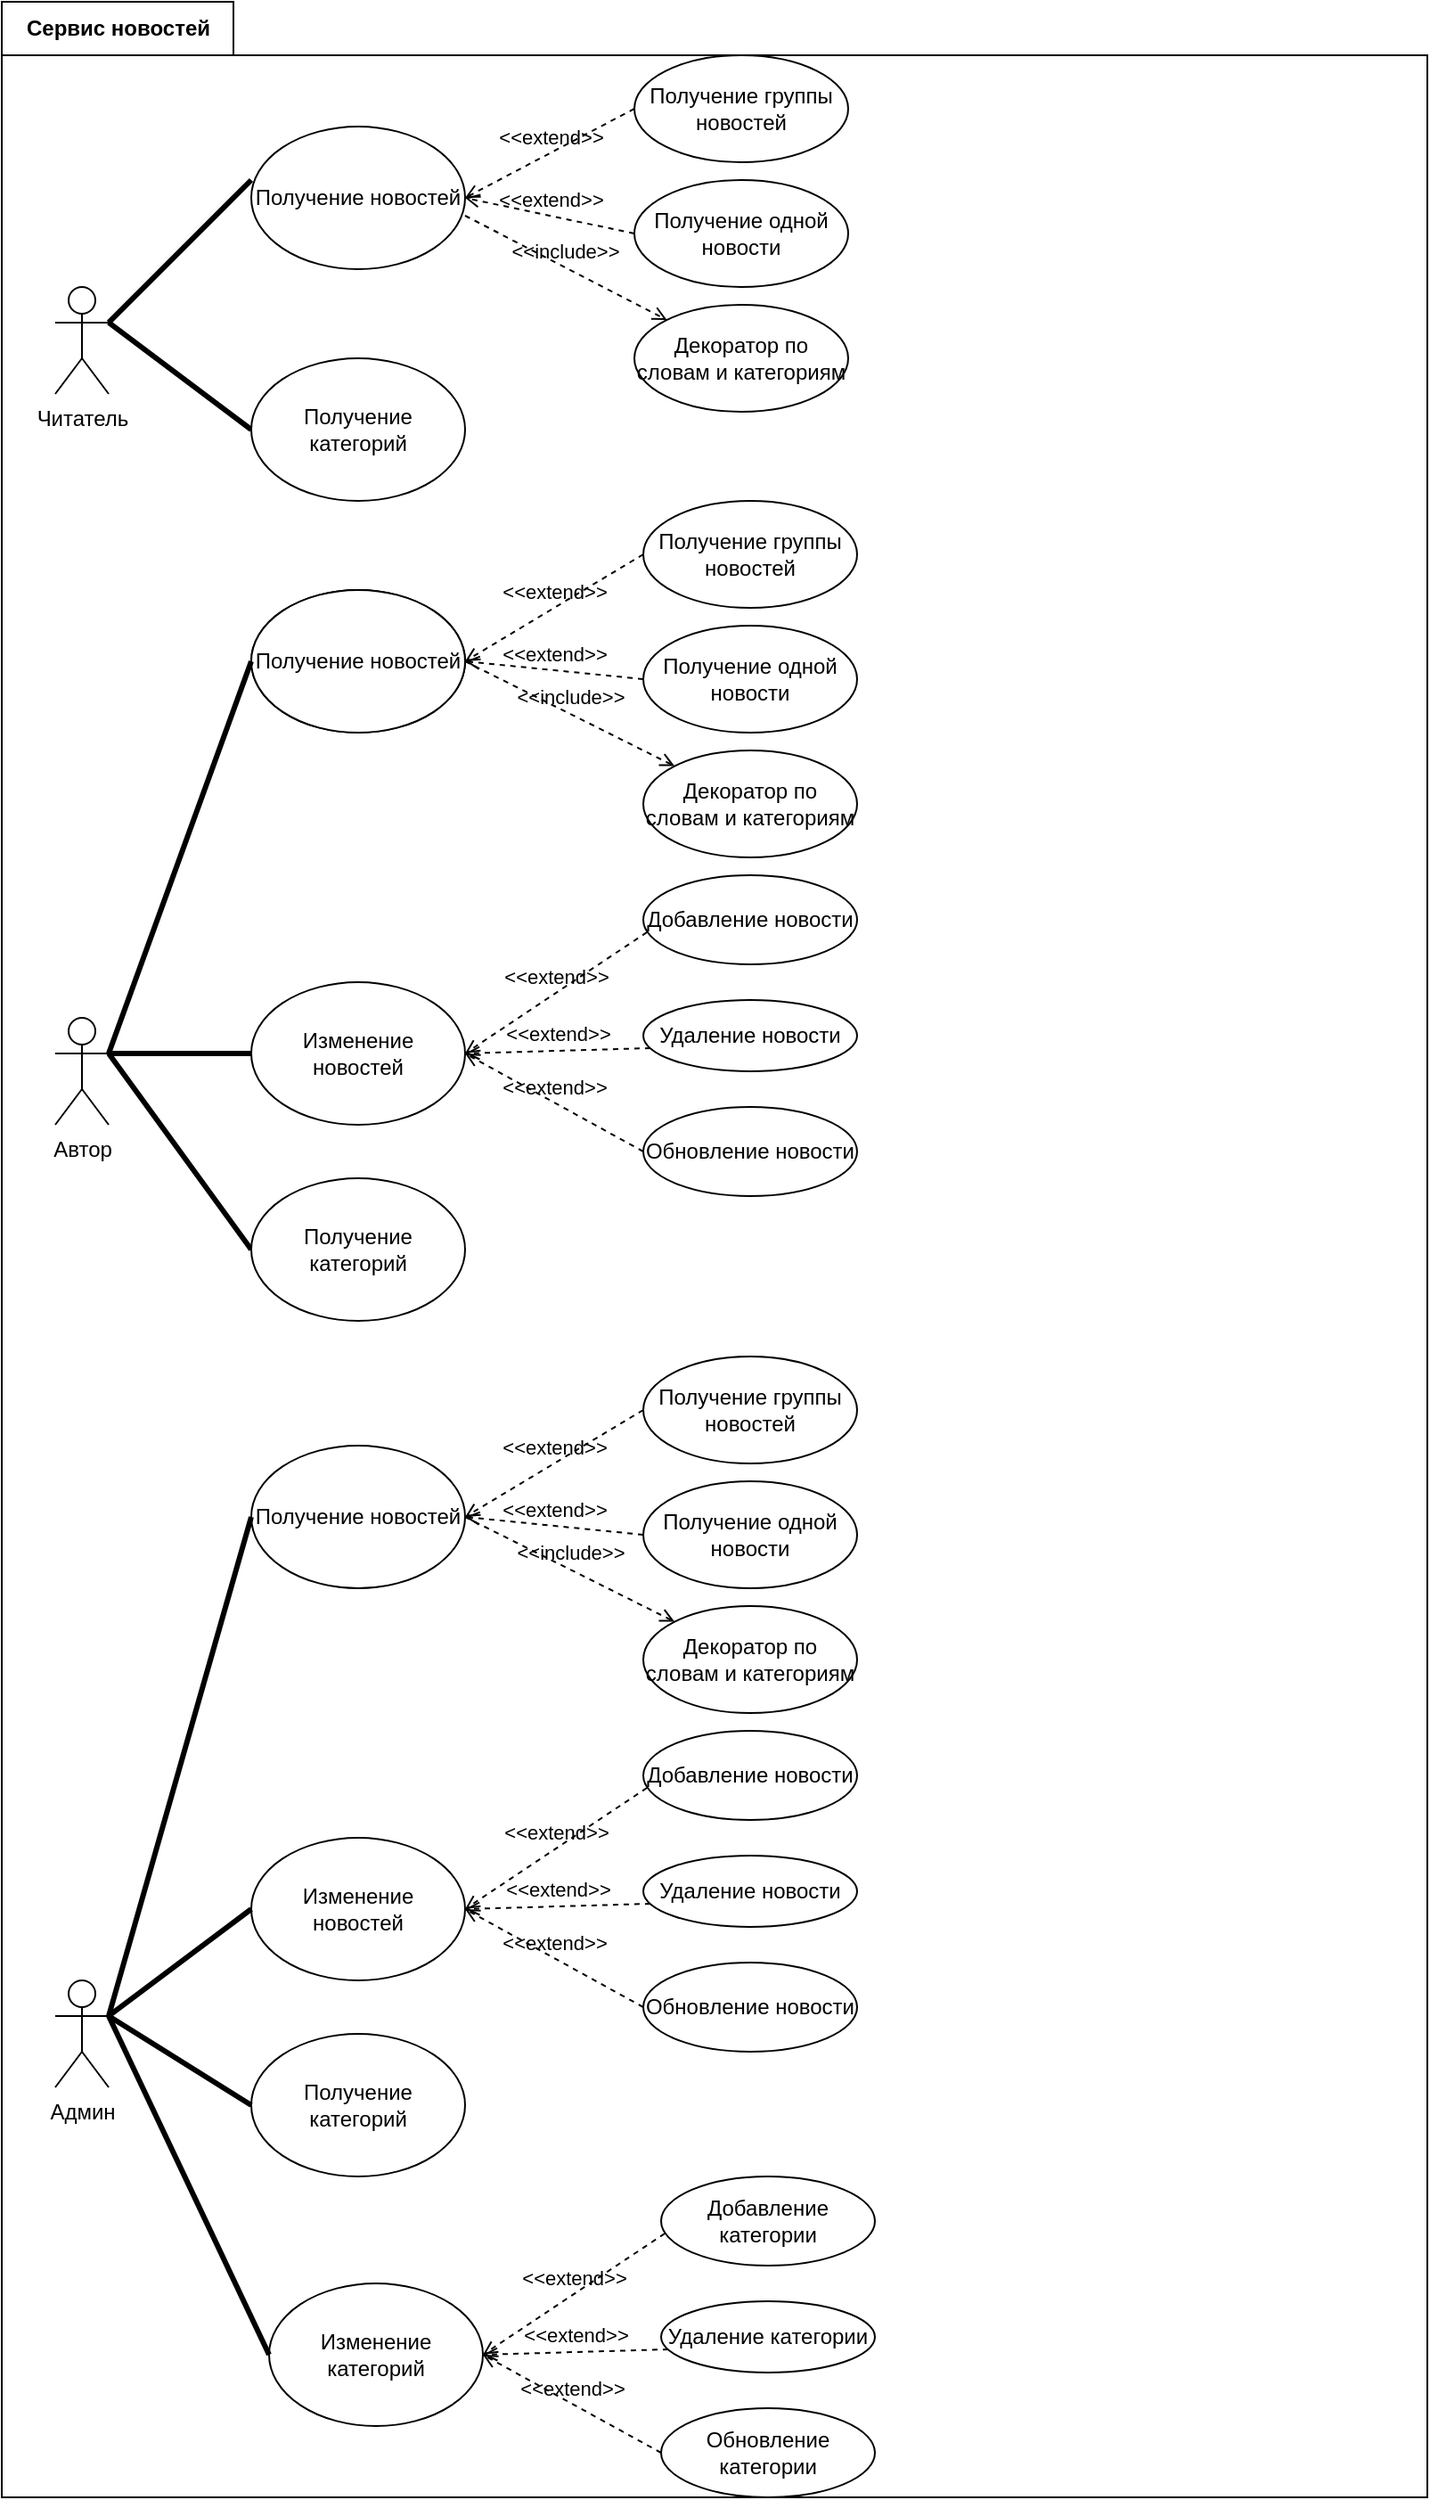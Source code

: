 <mxfile version="15.7.3" type="device"><diagram id="C1600LKznxcxF5cpN87o" name="Page-1"><mxGraphModel dx="1354" dy="749" grid="1" gridSize="10" guides="1" tooltips="1" connect="1" arrows="1" fold="1" page="1" pageScale="1" pageWidth="850" pageHeight="1100" math="0" shadow="0"><root><mxCell id="0"/><mxCell id="1" parent="0"/><mxCell id="-0X49-2LgiJUnQlgJ7j8-13" value="Сервис новостей" style="shape=folder;fontStyle=1;tabWidth=130;tabHeight=30;tabPosition=left;html=1;boundedLbl=1;labelInHeader=1;container=1;collapsible=0;recursiveResize=0;" parent="1" vertex="1"><mxGeometry x="40" y="10" width="800" height="1400" as="geometry"/></mxCell><mxCell id="-0X49-2LgiJUnQlgJ7j8-6" value="&lt;div&gt;Читатель&lt;/div&gt;" style="shape=umlActor;verticalLabelPosition=bottom;verticalAlign=top;html=1;" parent="-0X49-2LgiJUnQlgJ7j8-13" vertex="1"><mxGeometry x="30" y="160" width="30" height="60" as="geometry"/></mxCell><mxCell id="-0X49-2LgiJUnQlgJ7j8-8" value="Получение новостей" style="ellipse;whiteSpace=wrap;html=1;" parent="-0X49-2LgiJUnQlgJ7j8-13" vertex="1"><mxGeometry x="140" y="70" width="120" height="80" as="geometry"/></mxCell><mxCell id="-0X49-2LgiJUnQlgJ7j8-9" value="Получение группы новостей" style="ellipse;whiteSpace=wrap;html=1;" parent="-0X49-2LgiJUnQlgJ7j8-13" vertex="1"><mxGeometry x="355" y="30" width="120" height="60" as="geometry"/></mxCell><mxCell id="-0X49-2LgiJUnQlgJ7j8-16" value="" style="endArrow=none;startArrow=none;endFill=0;startFill=0;endSize=8;html=1;verticalAlign=bottom;labelBackgroundColor=none;strokeWidth=3;rounded=0;exitX=1;exitY=0.333;exitDx=0;exitDy=0;exitPerimeter=0;" parent="-0X49-2LgiJUnQlgJ7j8-13" source="-0X49-2LgiJUnQlgJ7j8-6" edge="1"><mxGeometry width="160" relative="1" as="geometry"><mxPoint x="70" y="99.5" as="sourcePoint"/><mxPoint x="140" y="100" as="targetPoint"/></mxGeometry></mxCell><mxCell id="-0X49-2LgiJUnQlgJ7j8-17" value="&amp;lt;&amp;lt;extend&amp;gt;&amp;gt;" style="html=1;verticalAlign=bottom;labelBackgroundColor=none;endArrow=open;endFill=0;dashed=1;rounded=0;exitX=0;exitY=0.5;exitDx=0;exitDy=0;entryX=1;entryY=0.5;entryDx=0;entryDy=0;" parent="-0X49-2LgiJUnQlgJ7j8-13" source="-0X49-2LgiJUnQlgJ7j8-9" target="-0X49-2LgiJUnQlgJ7j8-8" edge="1"><mxGeometry width="160" relative="1" as="geometry"><mxPoint x="270" y="290" as="sourcePoint"/><mxPoint x="430" y="290" as="targetPoint"/></mxGeometry></mxCell><mxCell id="-0X49-2LgiJUnQlgJ7j8-18" value="Получение одной новости" style="ellipse;whiteSpace=wrap;html=1;" parent="-0X49-2LgiJUnQlgJ7j8-13" vertex="1"><mxGeometry x="355" y="100" width="120" height="60" as="geometry"/></mxCell><mxCell id="-0X49-2LgiJUnQlgJ7j8-20" value="&amp;lt;&amp;lt;extend&amp;gt;&amp;gt;" style="html=1;verticalAlign=bottom;labelBackgroundColor=none;endArrow=open;endFill=0;dashed=1;rounded=0;exitX=0;exitY=0.5;exitDx=0;exitDy=0;entryX=1;entryY=0.5;entryDx=0;entryDy=0;" parent="-0X49-2LgiJUnQlgJ7j8-13" source="-0X49-2LgiJUnQlgJ7j8-18" target="-0X49-2LgiJUnQlgJ7j8-8" edge="1"><mxGeometry width="160" relative="1" as="geometry"><mxPoint x="270" y="290" as="sourcePoint"/><mxPoint x="430" y="290" as="targetPoint"/></mxGeometry></mxCell><mxCell id="-0X49-2LgiJUnQlgJ7j8-21" value="&amp;lt;&amp;lt;include&amp;gt;&amp;gt;" style="html=1;verticalAlign=bottom;labelBackgroundColor=none;endArrow=open;endFill=0;dashed=1;rounded=0;" parent="-0X49-2LgiJUnQlgJ7j8-13" target="-0X49-2LgiJUnQlgJ7j8-22" edge="1"><mxGeometry width="160" relative="1" as="geometry"><mxPoint x="260" y="120" as="sourcePoint"/><mxPoint x="260" y="230" as="targetPoint"/></mxGeometry></mxCell><mxCell id="-0X49-2LgiJUnQlgJ7j8-22" value="Декоратор по словам и категориям" style="ellipse;whiteSpace=wrap;html=1;" parent="-0X49-2LgiJUnQlgJ7j8-13" vertex="1"><mxGeometry x="355" y="170" width="120" height="60" as="geometry"/></mxCell><mxCell id="-0X49-2LgiJUnQlgJ7j8-26" value="" style="endArrow=none;startArrow=none;endFill=0;startFill=0;endSize=8;html=1;verticalAlign=bottom;labelBackgroundColor=none;strokeWidth=3;rounded=0;entryX=0;entryY=0.5;entryDx=0;entryDy=0;exitX=1;exitY=0.333;exitDx=0;exitDy=0;exitPerimeter=0;" parent="-0X49-2LgiJUnQlgJ7j8-13" source="-0X49-2LgiJUnQlgJ7j8-6" target="-0X49-2LgiJUnQlgJ7j8-27" edge="1"><mxGeometry width="160" relative="1" as="geometry"><mxPoint x="100" y="420" as="sourcePoint"/><mxPoint x="260" y="420" as="targetPoint"/></mxGeometry></mxCell><mxCell id="-0X49-2LgiJUnQlgJ7j8-27" value="Получение категорий" style="ellipse;whiteSpace=wrap;html=1;" parent="-0X49-2LgiJUnQlgJ7j8-13" vertex="1"><mxGeometry x="140" y="200" width="120" height="80" as="geometry"/></mxCell><mxCell id="-0X49-2LgiJUnQlgJ7j8-29" value="&lt;div&gt;Автор&lt;/div&gt;" style="shape=umlActor;verticalLabelPosition=bottom;verticalAlign=top;html=1;outlineConnect=0;" parent="-0X49-2LgiJUnQlgJ7j8-13" vertex="1"><mxGeometry x="30" y="570" width="30" height="60" as="geometry"/></mxCell><mxCell id="-0X49-2LgiJUnQlgJ7j8-30" value="" style="ellipse;whiteSpace=wrap;html=1;" parent="-0X49-2LgiJUnQlgJ7j8-13" vertex="1"><mxGeometry x="140" y="330" width="120" height="80" as="geometry"/></mxCell><mxCell id="-0X49-2LgiJUnQlgJ7j8-31" value="Получение новостей" style="ellipse;whiteSpace=wrap;html=1;" parent="-0X49-2LgiJUnQlgJ7j8-13" vertex="1"><mxGeometry x="140" y="330" width="120" height="80" as="geometry"/></mxCell><mxCell id="-0X49-2LgiJUnQlgJ7j8-32" value="Получение группы новостей" style="ellipse;whiteSpace=wrap;html=1;" parent="-0X49-2LgiJUnQlgJ7j8-13" vertex="1"><mxGeometry x="360" y="280" width="120" height="60" as="geometry"/></mxCell><mxCell id="-0X49-2LgiJUnQlgJ7j8-33" value="&amp;lt;&amp;lt;extend&amp;gt;&amp;gt;" style="html=1;verticalAlign=bottom;labelBackgroundColor=none;endArrow=open;endFill=0;dashed=1;rounded=0;exitX=0;exitY=0.5;exitDx=0;exitDy=0;entryX=1;entryY=0.5;entryDx=0;entryDy=0;" parent="-0X49-2LgiJUnQlgJ7j8-13" source="-0X49-2LgiJUnQlgJ7j8-32" target="-0X49-2LgiJUnQlgJ7j8-31" edge="1"><mxGeometry width="160" relative="1" as="geometry"><mxPoint x="248" y="560" as="sourcePoint"/><mxPoint x="278" y="390" as="targetPoint"/></mxGeometry></mxCell><mxCell id="-0X49-2LgiJUnQlgJ7j8-34" value="Получение одной новости" style="ellipse;whiteSpace=wrap;html=1;" parent="-0X49-2LgiJUnQlgJ7j8-13" vertex="1"><mxGeometry x="360" y="350" width="120" height="60" as="geometry"/></mxCell><mxCell id="-0X49-2LgiJUnQlgJ7j8-35" value="&amp;lt;&amp;lt;extend&amp;gt;&amp;gt;" style="html=1;verticalAlign=bottom;labelBackgroundColor=none;endArrow=open;endFill=0;dashed=1;rounded=0;exitX=0;exitY=0.5;exitDx=0;exitDy=0;" parent="-0X49-2LgiJUnQlgJ7j8-13" source="-0X49-2LgiJUnQlgJ7j8-34" edge="1"><mxGeometry width="160" relative="1" as="geometry"><mxPoint x="248" y="560" as="sourcePoint"/><mxPoint x="260" y="370" as="targetPoint"/></mxGeometry></mxCell><mxCell id="-0X49-2LgiJUnQlgJ7j8-36" value="&amp;lt;&amp;lt;include&amp;gt;&amp;gt;" style="html=1;verticalAlign=bottom;labelBackgroundColor=none;endArrow=open;endFill=0;dashed=1;rounded=0;" parent="-0X49-2LgiJUnQlgJ7j8-13" target="-0X49-2LgiJUnQlgJ7j8-37" edge="1"><mxGeometry width="160" relative="1" as="geometry"><mxPoint x="260" y="370" as="sourcePoint"/><mxPoint x="238" y="500" as="targetPoint"/></mxGeometry></mxCell><mxCell id="-0X49-2LgiJUnQlgJ7j8-37" value="Декоратор по словам и категориям" style="ellipse;whiteSpace=wrap;html=1;" parent="-0X49-2LgiJUnQlgJ7j8-13" vertex="1"><mxGeometry x="360" y="420" width="120" height="60" as="geometry"/></mxCell><mxCell id="-0X49-2LgiJUnQlgJ7j8-38" value="" style="endArrow=none;startArrow=none;endFill=0;startFill=0;endSize=8;html=1;verticalAlign=bottom;labelBackgroundColor=none;strokeWidth=3;rounded=0;entryX=0;entryY=0.5;entryDx=0;entryDy=0;exitX=1;exitY=0.333;exitDx=0;exitDy=0;exitPerimeter=0;" parent="-0X49-2LgiJUnQlgJ7j8-13" source="-0X49-2LgiJUnQlgJ7j8-29" target="-0X49-2LgiJUnQlgJ7j8-31" edge="1"><mxGeometry width="160" relative="1" as="geometry"><mxPoint x="60" y="410" as="sourcePoint"/><mxPoint x="220" y="410" as="targetPoint"/></mxGeometry></mxCell><mxCell id="-0X49-2LgiJUnQlgJ7j8-39" value="&lt;div&gt;Изменение&lt;br&gt;&lt;/div&gt;&lt;div&gt; новостей&lt;/div&gt;" style="ellipse;whiteSpace=wrap;html=1;" parent="-0X49-2LgiJUnQlgJ7j8-13" vertex="1"><mxGeometry x="140" y="550" width="120" height="80" as="geometry"/></mxCell><mxCell id="-0X49-2LgiJUnQlgJ7j8-42" value="Добавление новости" style="ellipse;whiteSpace=wrap;html=1;" parent="-0X49-2LgiJUnQlgJ7j8-13" vertex="1"><mxGeometry x="360" y="490" width="120" height="50" as="geometry"/></mxCell><mxCell id="-0X49-2LgiJUnQlgJ7j8-43" value="Удаление новости" style="ellipse;whiteSpace=wrap;html=1;" parent="-0X49-2LgiJUnQlgJ7j8-13" vertex="1"><mxGeometry x="360" y="560" width="120" height="40" as="geometry"/></mxCell><mxCell id="-0X49-2LgiJUnQlgJ7j8-44" value="&amp;lt;&amp;lt;extend&amp;gt;&amp;gt;" style="html=1;verticalAlign=bottom;labelBackgroundColor=none;endArrow=open;endFill=0;dashed=1;rounded=0;exitX=0.017;exitY=0.64;exitDx=0;exitDy=0;exitPerimeter=0;entryX=1;entryY=0.5;entryDx=0;entryDy=0;" parent="-0X49-2LgiJUnQlgJ7j8-13" source="-0X49-2LgiJUnQlgJ7j8-42" target="-0X49-2LgiJUnQlgJ7j8-39" edge="1"><mxGeometry width="160" relative="1" as="geometry"><mxPoint x="300" y="550" as="sourcePoint"/><mxPoint x="460" y="550" as="targetPoint"/></mxGeometry></mxCell><mxCell id="-0X49-2LgiJUnQlgJ7j8-45" value="&amp;lt;&amp;lt;extend&amp;gt;&amp;gt;" style="html=1;verticalAlign=bottom;labelBackgroundColor=none;endArrow=open;endFill=0;dashed=1;rounded=0;exitX=0.033;exitY=0.675;exitDx=0;exitDy=0;exitPerimeter=0;entryX=1;entryY=0.5;entryDx=0;entryDy=0;" parent="-0X49-2LgiJUnQlgJ7j8-13" source="-0X49-2LgiJUnQlgJ7j8-43" target="-0X49-2LgiJUnQlgJ7j8-39" edge="1"><mxGeometry width="160" relative="1" as="geometry"><mxPoint x="300" y="550" as="sourcePoint"/><mxPoint x="260" y="610" as="targetPoint"/></mxGeometry></mxCell><mxCell id="-0X49-2LgiJUnQlgJ7j8-41" value="" style="endArrow=none;startArrow=none;endFill=0;startFill=0;endSize=8;html=1;verticalAlign=bottom;labelBackgroundColor=none;strokeWidth=3;rounded=0;exitX=1;exitY=0.333;exitDx=0;exitDy=0;exitPerimeter=0;entryX=0;entryY=0.5;entryDx=0;entryDy=0;" parent="-0X49-2LgiJUnQlgJ7j8-13" source="-0X49-2LgiJUnQlgJ7j8-29" target="-0X49-2LgiJUnQlgJ7j8-39" edge="1"><mxGeometry width="160" relative="1" as="geometry"><mxPoint x="300" y="550" as="sourcePoint"/><mxPoint x="140" y="520" as="targetPoint"/></mxGeometry></mxCell><mxCell id="-0X49-2LgiJUnQlgJ7j8-46" value="Обновление новости" style="ellipse;whiteSpace=wrap;html=1;" parent="-0X49-2LgiJUnQlgJ7j8-13" vertex="1"><mxGeometry x="360" y="620" width="120" height="50" as="geometry"/></mxCell><mxCell id="-0X49-2LgiJUnQlgJ7j8-47" value="&amp;lt;&amp;lt;extend&amp;gt;&amp;gt;" style="html=1;verticalAlign=bottom;labelBackgroundColor=none;endArrow=open;endFill=0;dashed=1;rounded=0;exitX=0;exitY=0.5;exitDx=0;exitDy=0;entryX=1;entryY=0.5;entryDx=0;entryDy=0;" parent="-0X49-2LgiJUnQlgJ7j8-13" source="-0X49-2LgiJUnQlgJ7j8-46" target="-0X49-2LgiJUnQlgJ7j8-39" edge="1"><mxGeometry width="160" relative="1" as="geometry"><mxPoint x="300" y="490" as="sourcePoint"/><mxPoint x="460" y="490" as="targetPoint"/></mxGeometry></mxCell><mxCell id="-0X49-2LgiJUnQlgJ7j8-48" value="" style="endArrow=none;startArrow=none;endFill=0;startFill=0;endSize=8;html=1;verticalAlign=bottom;labelBackgroundColor=none;strokeWidth=3;rounded=0;entryX=0;entryY=0.5;entryDx=0;entryDy=0;" parent="-0X49-2LgiJUnQlgJ7j8-13" target="-0X49-2LgiJUnQlgJ7j8-49" edge="1"><mxGeometry width="160" relative="1" as="geometry"><mxPoint x="60" y="590" as="sourcePoint"/><mxPoint x="220" y="870" as="targetPoint"/></mxGeometry></mxCell><mxCell id="-0X49-2LgiJUnQlgJ7j8-49" value="Получение категорий" style="ellipse;whiteSpace=wrap;html=1;" parent="-0X49-2LgiJUnQlgJ7j8-13" vertex="1"><mxGeometry x="140" y="660" width="120" height="80" as="geometry"/></mxCell><mxCell id="AOpXfScTktdhz-ENSW6T-1" value="Получение новостей" style="ellipse;whiteSpace=wrap;html=1;" vertex="1" parent="-0X49-2LgiJUnQlgJ7j8-13"><mxGeometry x="140" y="810" width="120" height="80" as="geometry"/></mxCell><mxCell id="AOpXfScTktdhz-ENSW6T-2" value="Получение группы новостей" style="ellipse;whiteSpace=wrap;html=1;" vertex="1" parent="-0X49-2LgiJUnQlgJ7j8-13"><mxGeometry x="360" y="760" width="120" height="60" as="geometry"/></mxCell><mxCell id="AOpXfScTktdhz-ENSW6T-3" value="&amp;lt;&amp;lt;extend&amp;gt;&amp;gt;" style="html=1;verticalAlign=bottom;labelBackgroundColor=none;endArrow=open;endFill=0;dashed=1;rounded=0;exitX=0;exitY=0.5;exitDx=0;exitDy=0;entryX=1;entryY=0.5;entryDx=0;entryDy=0;" edge="1" parent="-0X49-2LgiJUnQlgJ7j8-13" source="AOpXfScTktdhz-ENSW6T-2" target="AOpXfScTktdhz-ENSW6T-1"><mxGeometry width="160" relative="1" as="geometry"><mxPoint x="208" y="1030" as="sourcePoint"/><mxPoint x="238" y="860" as="targetPoint"/></mxGeometry></mxCell><mxCell id="AOpXfScTktdhz-ENSW6T-4" value="Получение одной новости" style="ellipse;whiteSpace=wrap;html=1;" vertex="1" parent="-0X49-2LgiJUnQlgJ7j8-13"><mxGeometry x="360" y="830" width="120" height="60" as="geometry"/></mxCell><mxCell id="AOpXfScTktdhz-ENSW6T-5" value="&amp;lt;&amp;lt;extend&amp;gt;&amp;gt;" style="html=1;verticalAlign=bottom;labelBackgroundColor=none;endArrow=open;endFill=0;dashed=1;rounded=0;exitX=0;exitY=0.5;exitDx=0;exitDy=0;" edge="1" parent="-0X49-2LgiJUnQlgJ7j8-13" source="AOpXfScTktdhz-ENSW6T-4"><mxGeometry width="160" relative="1" as="geometry"><mxPoint x="208" y="1030" as="sourcePoint"/><mxPoint x="260" y="850" as="targetPoint"/></mxGeometry></mxCell><mxCell id="AOpXfScTktdhz-ENSW6T-6" value="&amp;lt;&amp;lt;include&amp;gt;&amp;gt;" style="html=1;verticalAlign=bottom;labelBackgroundColor=none;endArrow=open;endFill=0;dashed=1;rounded=0;" edge="1" parent="-0X49-2LgiJUnQlgJ7j8-13" target="AOpXfScTktdhz-ENSW6T-7"><mxGeometry width="160" relative="1" as="geometry"><mxPoint x="260" y="850" as="sourcePoint"/><mxPoint x="198" y="970" as="targetPoint"/></mxGeometry></mxCell><mxCell id="AOpXfScTktdhz-ENSW6T-7" value="Декоратор по словам и категориям" style="ellipse;whiteSpace=wrap;html=1;" vertex="1" parent="-0X49-2LgiJUnQlgJ7j8-13"><mxGeometry x="360" y="900" width="120" height="60" as="geometry"/></mxCell><mxCell id="AOpXfScTktdhz-ENSW6T-8" value="&lt;div&gt;Изменение&lt;br&gt;&lt;/div&gt;&lt;div&gt; новостей&lt;/div&gt;" style="ellipse;whiteSpace=wrap;html=1;" vertex="1" parent="-0X49-2LgiJUnQlgJ7j8-13"><mxGeometry x="140" y="1030" width="120" height="80" as="geometry"/></mxCell><mxCell id="AOpXfScTktdhz-ENSW6T-9" value="Добавление новости" style="ellipse;whiteSpace=wrap;html=1;" vertex="1" parent="-0X49-2LgiJUnQlgJ7j8-13"><mxGeometry x="360" y="970" width="120" height="50" as="geometry"/></mxCell><mxCell id="AOpXfScTktdhz-ENSW6T-10" value="Удаление новости" style="ellipse;whiteSpace=wrap;html=1;" vertex="1" parent="-0X49-2LgiJUnQlgJ7j8-13"><mxGeometry x="360" y="1040" width="120" height="40" as="geometry"/></mxCell><mxCell id="AOpXfScTktdhz-ENSW6T-11" value="&amp;lt;&amp;lt;extend&amp;gt;&amp;gt;" style="html=1;verticalAlign=bottom;labelBackgroundColor=none;endArrow=open;endFill=0;dashed=1;rounded=0;exitX=0.017;exitY=0.64;exitDx=0;exitDy=0;exitPerimeter=0;entryX=1;entryY=0.5;entryDx=0;entryDy=0;" edge="1" parent="-0X49-2LgiJUnQlgJ7j8-13" source="AOpXfScTktdhz-ENSW6T-9" target="AOpXfScTktdhz-ENSW6T-8"><mxGeometry width="160" relative="1" as="geometry"><mxPoint x="260" y="1020" as="sourcePoint"/><mxPoint x="420" y="1020" as="targetPoint"/></mxGeometry></mxCell><mxCell id="AOpXfScTktdhz-ENSW6T-12" value="&amp;lt;&amp;lt;extend&amp;gt;&amp;gt;" style="html=1;verticalAlign=bottom;labelBackgroundColor=none;endArrow=open;endFill=0;dashed=1;rounded=0;exitX=0.033;exitY=0.675;exitDx=0;exitDy=0;exitPerimeter=0;entryX=1;entryY=0.5;entryDx=0;entryDy=0;" edge="1" parent="-0X49-2LgiJUnQlgJ7j8-13" source="AOpXfScTktdhz-ENSW6T-10" target="AOpXfScTktdhz-ENSW6T-8"><mxGeometry width="160" relative="1" as="geometry"><mxPoint x="260" y="1020" as="sourcePoint"/><mxPoint x="220" y="1080" as="targetPoint"/></mxGeometry></mxCell><mxCell id="AOpXfScTktdhz-ENSW6T-13" value="Обновление новости" style="ellipse;whiteSpace=wrap;html=1;" vertex="1" parent="-0X49-2LgiJUnQlgJ7j8-13"><mxGeometry x="360" y="1100" width="120" height="50" as="geometry"/></mxCell><mxCell id="AOpXfScTktdhz-ENSW6T-14" value="&amp;lt;&amp;lt;extend&amp;gt;&amp;gt;" style="html=1;verticalAlign=bottom;labelBackgroundColor=none;endArrow=open;endFill=0;dashed=1;rounded=0;exitX=0;exitY=0.5;exitDx=0;exitDy=0;entryX=1;entryY=0.5;entryDx=0;entryDy=0;" edge="1" parent="-0X49-2LgiJUnQlgJ7j8-13" source="AOpXfScTktdhz-ENSW6T-13" target="AOpXfScTktdhz-ENSW6T-8"><mxGeometry width="160" relative="1" as="geometry"><mxPoint x="260" y="960" as="sourcePoint"/><mxPoint x="420" y="960" as="targetPoint"/></mxGeometry></mxCell><mxCell id="AOpXfScTktdhz-ENSW6T-15" value="Получение категорий" style="ellipse;whiteSpace=wrap;html=1;" vertex="1" parent="-0X49-2LgiJUnQlgJ7j8-13"><mxGeometry x="140" y="1140" width="120" height="80" as="geometry"/></mxCell><mxCell id="AOpXfScTktdhz-ENSW6T-16" value="&lt;div&gt;Админ&lt;/div&gt;" style="shape=umlActor;verticalLabelPosition=bottom;verticalAlign=top;html=1;outlineConnect=0;" vertex="1" parent="-0X49-2LgiJUnQlgJ7j8-13"><mxGeometry x="30" y="1110" width="30" height="60" as="geometry"/></mxCell><mxCell id="AOpXfScTktdhz-ENSW6T-17" value="" style="endArrow=none;startArrow=none;endFill=0;startFill=0;endSize=8;html=1;verticalAlign=bottom;labelBackgroundColor=none;strokeWidth=3;rounded=0;exitX=1;exitY=0.333;exitDx=0;exitDy=0;exitPerimeter=0;entryX=0;entryY=0.5;entryDx=0;entryDy=0;" edge="1" parent="-0X49-2LgiJUnQlgJ7j8-13" source="AOpXfScTktdhz-ENSW6T-16" target="AOpXfScTktdhz-ENSW6T-8"><mxGeometry width="160" relative="1" as="geometry"><mxPoint x="300" y="1050" as="sourcePoint"/><mxPoint x="460" y="1050" as="targetPoint"/></mxGeometry></mxCell><mxCell id="AOpXfScTktdhz-ENSW6T-18" value="" style="endArrow=none;startArrow=none;endFill=0;startFill=0;endSize=8;html=1;verticalAlign=bottom;labelBackgroundColor=none;strokeWidth=3;rounded=0;exitX=1;exitY=0.333;exitDx=0;exitDy=0;exitPerimeter=0;entryX=0;entryY=0.5;entryDx=0;entryDy=0;" edge="1" parent="-0X49-2LgiJUnQlgJ7j8-13" source="AOpXfScTktdhz-ENSW6T-16" target="AOpXfScTktdhz-ENSW6T-1"><mxGeometry width="160" relative="1" as="geometry"><mxPoint x="300" y="1050" as="sourcePoint"/><mxPoint x="460" y="1050" as="targetPoint"/></mxGeometry></mxCell><mxCell id="AOpXfScTktdhz-ENSW6T-20" value="" style="endArrow=none;startArrow=none;endFill=0;startFill=0;endSize=8;html=1;verticalAlign=bottom;labelBackgroundColor=none;strokeWidth=3;rounded=0;exitX=1;exitY=0.333;exitDx=0;exitDy=0;exitPerimeter=0;entryX=0;entryY=0.5;entryDx=0;entryDy=0;" edge="1" parent="-0X49-2LgiJUnQlgJ7j8-13" source="AOpXfScTktdhz-ENSW6T-16" target="AOpXfScTktdhz-ENSW6T-15"><mxGeometry width="160" relative="1" as="geometry"><mxPoint x="300" y="1050" as="sourcePoint"/><mxPoint x="460" y="1050" as="targetPoint"/></mxGeometry></mxCell><mxCell id="AOpXfScTktdhz-ENSW6T-21" value="&lt;div&gt;Изменение&lt;br&gt;&lt;/div&gt;&lt;div&gt;категорий&lt;/div&gt;" style="ellipse;whiteSpace=wrap;html=1;" vertex="1" parent="-0X49-2LgiJUnQlgJ7j8-13"><mxGeometry x="150" y="1280" width="120" height="80" as="geometry"/></mxCell><mxCell id="AOpXfScTktdhz-ENSW6T-22" value="Добавление категории" style="ellipse;whiteSpace=wrap;html=1;" vertex="1" parent="-0X49-2LgiJUnQlgJ7j8-13"><mxGeometry x="370" y="1220" width="120" height="50" as="geometry"/></mxCell><mxCell id="AOpXfScTktdhz-ENSW6T-23" value="Удаление категории" style="ellipse;whiteSpace=wrap;html=1;" vertex="1" parent="-0X49-2LgiJUnQlgJ7j8-13"><mxGeometry x="370" y="1290" width="120" height="40" as="geometry"/></mxCell><mxCell id="AOpXfScTktdhz-ENSW6T-24" value="&amp;lt;&amp;lt;extend&amp;gt;&amp;gt;" style="html=1;verticalAlign=bottom;labelBackgroundColor=none;endArrow=open;endFill=0;dashed=1;rounded=0;exitX=0.017;exitY=0.64;exitDx=0;exitDy=0;exitPerimeter=0;entryX=1;entryY=0.5;entryDx=0;entryDy=0;" edge="1" parent="-0X49-2LgiJUnQlgJ7j8-13" source="AOpXfScTktdhz-ENSW6T-22" target="AOpXfScTktdhz-ENSW6T-21"><mxGeometry width="160" relative="1" as="geometry"><mxPoint x="230" y="1260" as="sourcePoint"/><mxPoint x="390" y="1260" as="targetPoint"/></mxGeometry></mxCell><mxCell id="AOpXfScTktdhz-ENSW6T-25" value="&amp;lt;&amp;lt;extend&amp;gt;&amp;gt;" style="html=1;verticalAlign=bottom;labelBackgroundColor=none;endArrow=open;endFill=0;dashed=1;rounded=0;exitX=0.033;exitY=0.675;exitDx=0;exitDy=0;exitPerimeter=0;entryX=1;entryY=0.5;entryDx=0;entryDy=0;" edge="1" parent="-0X49-2LgiJUnQlgJ7j8-13" source="AOpXfScTktdhz-ENSW6T-23" target="AOpXfScTktdhz-ENSW6T-21"><mxGeometry width="160" relative="1" as="geometry"><mxPoint x="230" y="1260" as="sourcePoint"/><mxPoint x="190" y="1320" as="targetPoint"/></mxGeometry></mxCell><mxCell id="AOpXfScTktdhz-ENSW6T-26" value="Обновление категории" style="ellipse;whiteSpace=wrap;html=1;" vertex="1" parent="-0X49-2LgiJUnQlgJ7j8-13"><mxGeometry x="370" y="1350" width="120" height="50" as="geometry"/></mxCell><mxCell id="AOpXfScTktdhz-ENSW6T-27" value="&amp;lt;&amp;lt;extend&amp;gt;&amp;gt;" style="html=1;verticalAlign=bottom;labelBackgroundColor=none;endArrow=open;endFill=0;dashed=1;rounded=0;exitX=0;exitY=0.5;exitDx=0;exitDy=0;entryX=1;entryY=0.5;entryDx=0;entryDy=0;" edge="1" parent="-0X49-2LgiJUnQlgJ7j8-13" source="AOpXfScTktdhz-ENSW6T-26" target="AOpXfScTktdhz-ENSW6T-21"><mxGeometry width="160" relative="1" as="geometry"><mxPoint x="230" y="1200" as="sourcePoint"/><mxPoint x="390" y="1200" as="targetPoint"/></mxGeometry></mxCell><mxCell id="AOpXfScTktdhz-ENSW6T-28" value="" style="endArrow=none;startArrow=none;endFill=0;startFill=0;endSize=8;html=1;verticalAlign=bottom;labelBackgroundColor=none;strokeWidth=3;rounded=0;exitX=1;exitY=0.333;exitDx=0;exitDy=0;exitPerimeter=0;entryX=0;entryY=0.5;entryDx=0;entryDy=0;" edge="1" parent="-0X49-2LgiJUnQlgJ7j8-13" source="AOpXfScTktdhz-ENSW6T-16" target="AOpXfScTktdhz-ENSW6T-21"><mxGeometry width="160" relative="1" as="geometry"><mxPoint x="300" y="1260" as="sourcePoint"/><mxPoint x="460" y="1260" as="targetPoint"/></mxGeometry></mxCell></root></mxGraphModel></diagram></mxfile>